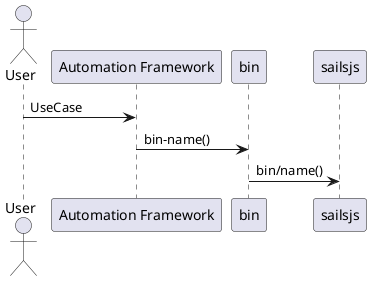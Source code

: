 @startuml
actor User

User -> "Automation Framework": UseCase
"Automation Framework" -> bin: bin-name()
bin -> sailsjs: bin/name()

@enduml
